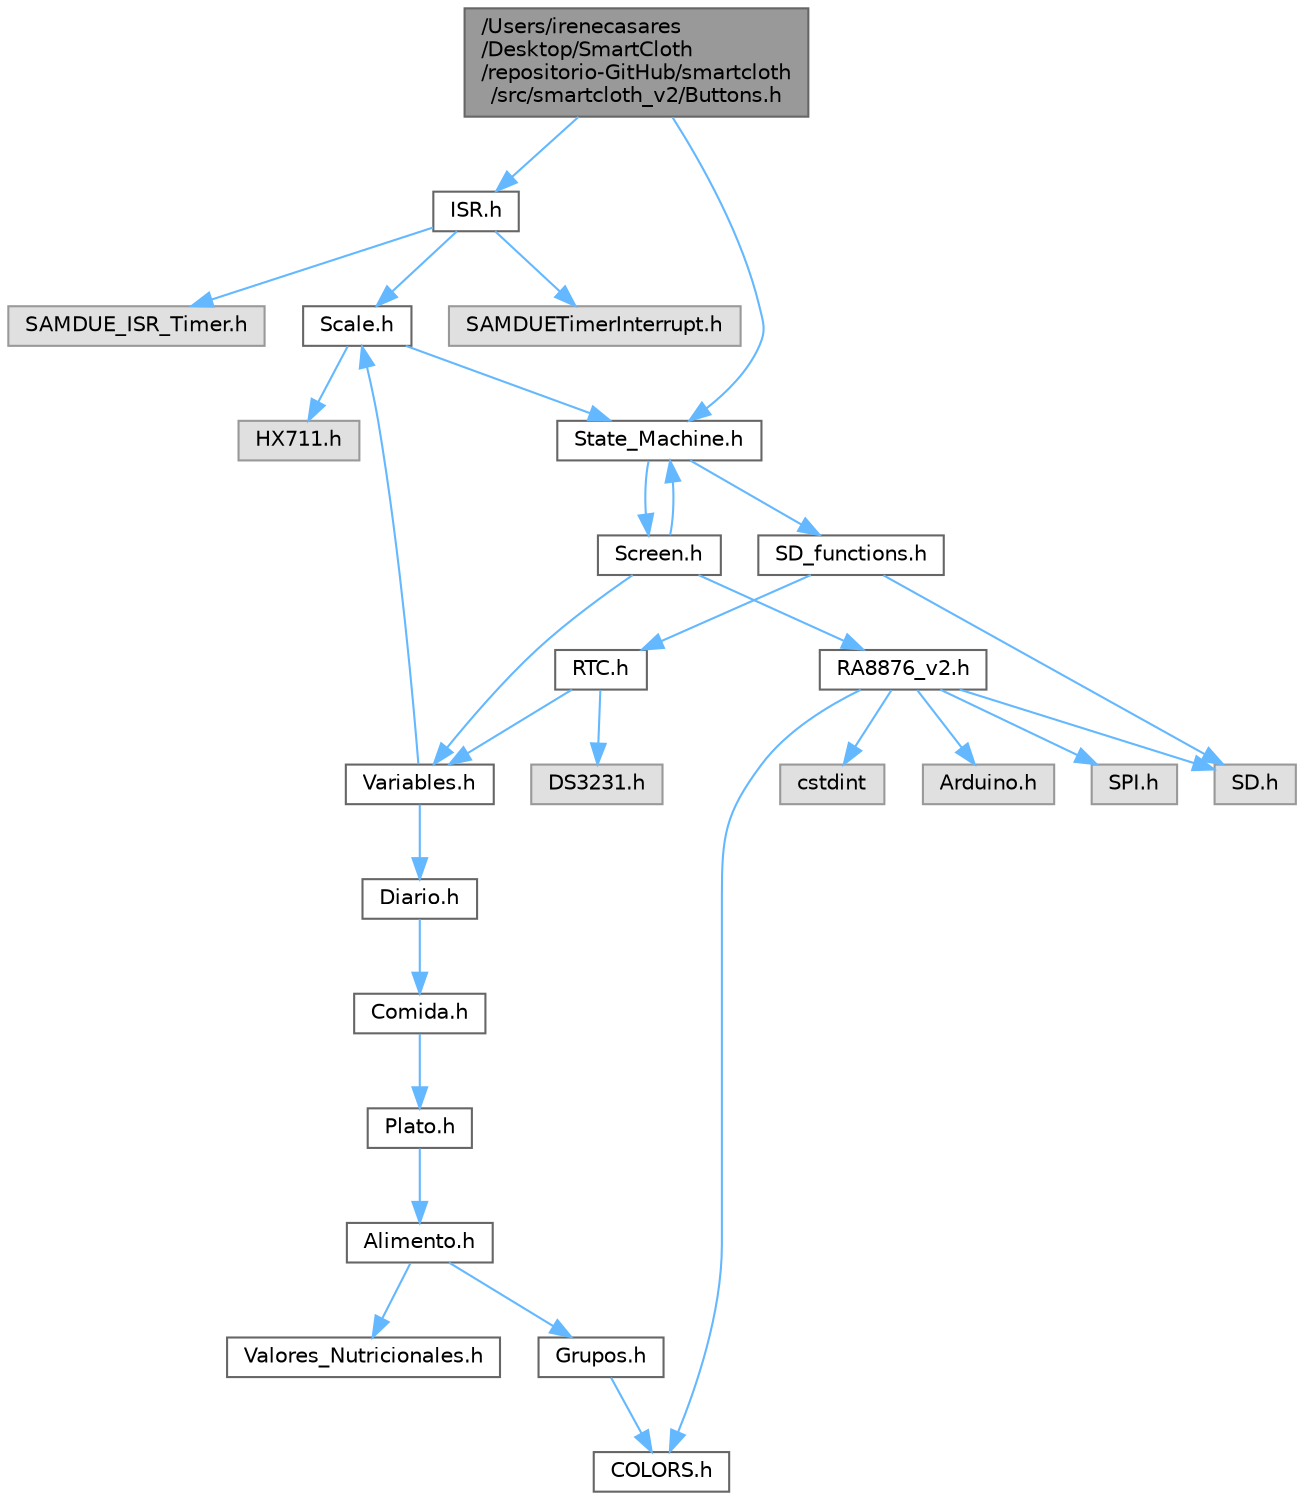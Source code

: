 digraph "/Users/irenecasares/Desktop/SmartCloth/repositorio-GitHub/smartcloth/src/smartcloth_v2/Buttons.h"
{
 // LATEX_PDF_SIZE
  bgcolor="transparent";
  edge [fontname=Helvetica,fontsize=10,labelfontname=Helvetica,labelfontsize=10];
  node [fontname=Helvetica,fontsize=10,shape=box,height=0.2,width=0.4];
  Node1 [id="Node000001",label="/Users/irenecasares\l/Desktop/SmartCloth\l/repositorio-GitHub/smartcloth\l/src/smartcloth_v2/Buttons.h",height=0.2,width=0.4,color="gray40", fillcolor="grey60", style="filled", fontcolor="black",tooltip="Librería para el manejo de las placas botoneras."];
  Node1 -> Node2 [id="edge30_Node000001_Node000002",color="steelblue1",style="solid",tooltip=" "];
  Node2 [id="Node000002",label="ISR.h",height=0.2,width=0.4,color="grey40", fillcolor="white", style="filled",URL="$_i_s_r_8h.html",tooltip="Definiciones de las Rutinas de Servicio de Interrupción (ISR)"];
  Node2 -> Node3 [id="edge31_Node000002_Node000003",color="steelblue1",style="solid",tooltip=" "];
  Node3 [id="Node000003",label="SAMDUETimerInterrupt.h",height=0.2,width=0.4,color="grey60", fillcolor="#E0E0E0", style="filled",tooltip=" "];
  Node2 -> Node4 [id="edge32_Node000002_Node000004",color="steelblue1",style="solid",tooltip=" "];
  Node4 [id="Node000004",label="SAMDUE_ISR_Timer.h",height=0.2,width=0.4,color="grey60", fillcolor="#E0E0E0", style="filled",tooltip=" "];
  Node2 -> Node5 [id="edge33_Node000002_Node000005",color="steelblue1",style="solid",tooltip=" "];
  Node5 [id="Node000005",label="Scale.h",height=0.2,width=0.4,color="grey40", fillcolor="white", style="filled",URL="$_scale_8h.html",tooltip="Funciones de la célula de carga (báscula)"];
  Node5 -> Node6 [id="edge34_Node000005_Node000006",color="steelblue1",style="solid",tooltip=" "];
  Node6 [id="Node000006",label="HX711.h",height=0.2,width=0.4,color="grey60", fillcolor="#E0E0E0", style="filled",tooltip=" "];
  Node5 -> Node7 [id="edge35_Node000005_Node000007",color="steelblue1",style="solid",tooltip=" "];
  Node7 [id="Node000007",label="State_Machine.h",height=0.2,width=0.4,color="grey40", fillcolor="white", style="filled",URL="$_state___machine_8h_source.html",tooltip=" "];
  Node7 -> Node8 [id="edge36_Node000007_Node000008",color="steelblue1",style="solid",tooltip=" "];
  Node8 [id="Node000008",label="Screen.h",height=0.2,width=0.4,color="grey40", fillcolor="white", style="filled",URL="$_screen_8h_source.html",tooltip=" "];
  Node8 -> Node9 [id="edge37_Node000008_Node000009",color="steelblue1",style="solid",tooltip=" "];
  Node9 [id="Node000009",label="RA8876_v2.h",height=0.2,width=0.4,color="grey40", fillcolor="white", style="filled",URL="$_r_a8876__v2_8h_source.html",tooltip=" "];
  Node9 -> Node10 [id="edge38_Node000009_Node000010",color="steelblue1",style="solid",tooltip=" "];
  Node10 [id="Node000010",label="cstdint",height=0.2,width=0.4,color="grey60", fillcolor="#E0E0E0", style="filled",tooltip=" "];
  Node9 -> Node11 [id="edge39_Node000009_Node000011",color="steelblue1",style="solid",tooltip=" "];
  Node11 [id="Node000011",label="Arduino.h",height=0.2,width=0.4,color="grey60", fillcolor="#E0E0E0", style="filled",tooltip=" "];
  Node9 -> Node12 [id="edge40_Node000009_Node000012",color="steelblue1",style="solid",tooltip=" "];
  Node12 [id="Node000012",label="SPI.h",height=0.2,width=0.4,color="grey60", fillcolor="#E0E0E0", style="filled",tooltip=" "];
  Node9 -> Node13 [id="edge41_Node000009_Node000013",color="steelblue1",style="solid",tooltip=" "];
  Node13 [id="Node000013",label="SD.h",height=0.2,width=0.4,color="grey60", fillcolor="#E0E0E0", style="filled",tooltip=" "];
  Node9 -> Node14 [id="edge42_Node000009_Node000014",color="steelblue1",style="solid",tooltip=" "];
  Node14 [id="Node000014",label="COLORS.h",height=0.2,width=0.4,color="grey40", fillcolor="white", style="filled",URL="$_c_o_l_o_r_s_8h.html",tooltip="Librería para definir colores en formato RGB 5:6:5 de 16 bpp (2 bytes/pixel)"];
  Node8 -> Node7 [id="edge43_Node000008_Node000007",color="steelblue1",style="solid",tooltip=" "];
  Node8 -> Node15 [id="edge44_Node000008_Node000015",color="steelblue1",style="solid",tooltip=" "];
  Node15 [id="Node000015",label="Variables.h",height=0.2,width=0.4,color="grey40", fillcolor="white", style="filled",URL="$_variables_8h_source.html",tooltip=" "];
  Node15 -> Node5 [id="edge45_Node000015_Node000005",color="steelblue1",style="solid",tooltip=" "];
  Node15 -> Node16 [id="edge46_Node000015_Node000016",color="steelblue1",style="solid",tooltip=" "];
  Node16 [id="Node000016",label="Diario.h",height=0.2,width=0.4,color="grey40", fillcolor="white", style="filled",URL="$_diario_8h.html",tooltip="Definición de la clase Diario que representa un diario de comidas."];
  Node16 -> Node17 [id="edge47_Node000016_Node000017",color="steelblue1",style="solid",tooltip=" "];
  Node17 [id="Node000017",label="Comida.h",height=0.2,width=0.4,color="grey40", fillcolor="white", style="filled",URL="$_comida_8h.html",tooltip="Definición de la clase Comida que representa una comida compuesta por varios platos."];
  Node17 -> Node18 [id="edge48_Node000017_Node000018",color="steelblue1",style="solid",tooltip=" "];
  Node18 [id="Node000018",label="Plato.h",height=0.2,width=0.4,color="grey40", fillcolor="white", style="filled",URL="$_plato_8h.html",tooltip="Definición de la clase Plato que representa una plato compuesto por varios alimentos."];
  Node18 -> Node19 [id="edge49_Node000018_Node000019",color="steelblue1",style="solid",tooltip=" "];
  Node19 [id="Node000019",label="Alimento.h",height=0.2,width=0.4,color="grey40", fillcolor="white", style="filled",URL="$_alimento_8h.html",tooltip="Definición de la clase Alimento."];
  Node19 -> Node20 [id="edge50_Node000019_Node000020",color="steelblue1",style="solid",tooltip=" "];
  Node20 [id="Node000020",label="Valores_Nutricionales.h",height=0.2,width=0.4,color="grey40", fillcolor="white", style="filled",URL="$_valores___nutricionales_8h.html",tooltip="Definición de la clase ValoresNutricionales."];
  Node19 -> Node21 [id="edge51_Node000019_Node000021",color="steelblue1",style="solid",tooltip=" "];
  Node21 [id="Node000021",label="Grupos.h",height=0.2,width=0.4,color="grey40", fillcolor="white", style="filled",URL="$_grupos_8h.html",tooltip="Definiciones de grupos de alimentos."];
  Node21 -> Node14 [id="edge52_Node000021_Node000014",color="steelblue1",style="solid",tooltip=" "];
  Node7 -> Node22 [id="edge53_Node000007_Node000022",color="steelblue1",style="solid",tooltip=" "];
  Node22 [id="Node000022",label="SD_functions.h",height=0.2,width=0.4,color="grey40", fillcolor="white", style="filled",URL="$_s_d__functions_8h.html",tooltip="Módulo Tarjeta SD."];
  Node22 -> Node13 [id="edge54_Node000022_Node000013",color="steelblue1",style="solid",tooltip=" "];
  Node22 -> Node23 [id="edge55_Node000022_Node000023",color="steelblue1",style="solid",tooltip=" "];
  Node23 [id="Node000023",label="RTC.h",height=0.2,width=0.4,color="grey40", fillcolor="white", style="filled",URL="$_r_t_c_8h.html",tooltip="Funciones de un Real Time Clock (RTC)"];
  Node23 -> Node24 [id="edge56_Node000023_Node000024",color="steelblue1",style="solid",tooltip=" "];
  Node24 [id="Node000024",label="DS3231.h",height=0.2,width=0.4,color="grey60", fillcolor="#E0E0E0", style="filled",tooltip=" "];
  Node23 -> Node15 [id="edge57_Node000023_Node000015",color="steelblue1",style="solid",tooltip=" "];
  Node1 -> Node7 [id="edge58_Node000001_Node000007",color="steelblue1",style="solid",tooltip=" "];
}
